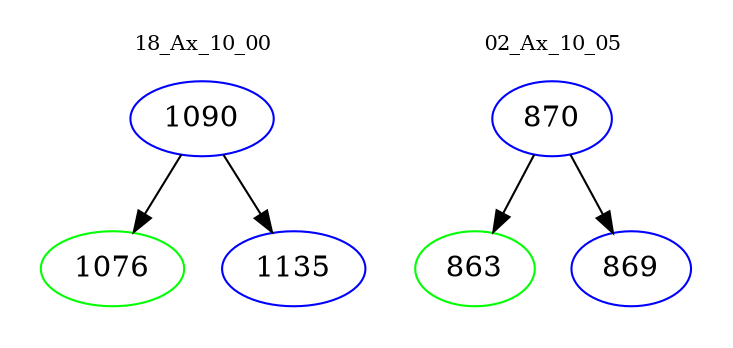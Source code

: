 digraph{
subgraph cluster_0 {
color = white
label = "18_Ax_10_00";
fontsize=10;
T0_1090 [label="1090", color="blue"]
T0_1090 -> T0_1076 [color="black"]
T0_1076 [label="1076", color="green"]
T0_1090 -> T0_1135 [color="black"]
T0_1135 [label="1135", color="blue"]
}
subgraph cluster_1 {
color = white
label = "02_Ax_10_05";
fontsize=10;
T1_870 [label="870", color="blue"]
T1_870 -> T1_863 [color="black"]
T1_863 [label="863", color="green"]
T1_870 -> T1_869 [color="black"]
T1_869 [label="869", color="blue"]
}
}
